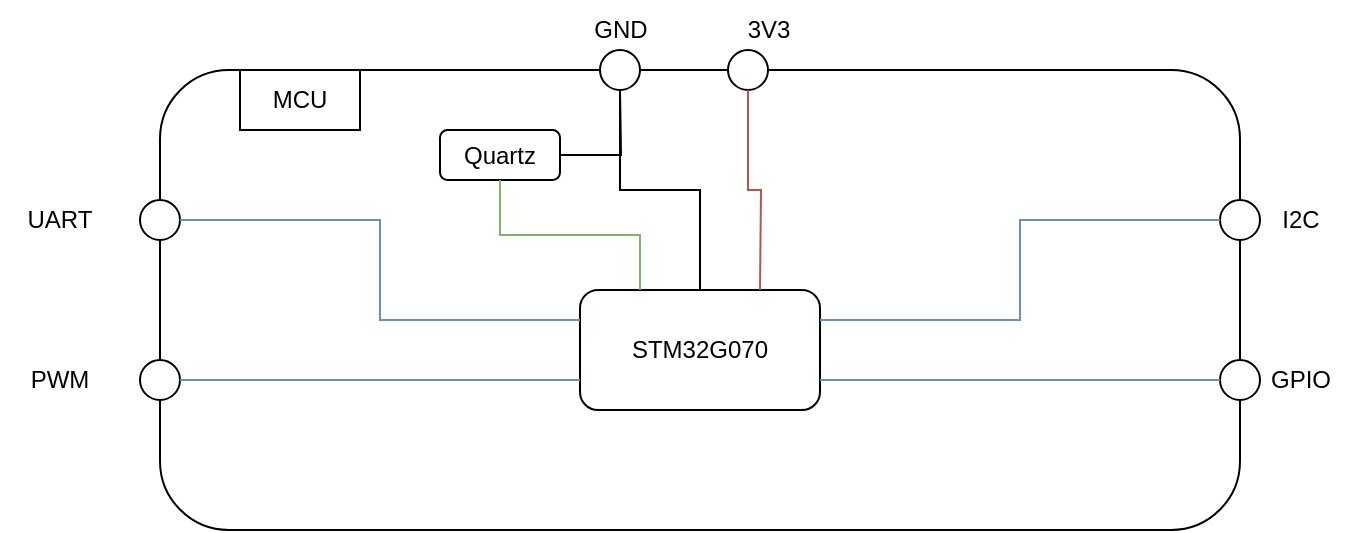 <mxfile version="20.3.7" type="device"><diagram id="bxUceeYkiXgRZtAMy-kw" name="Page-1"><mxGraphModel dx="626" dy="336" grid="1" gridSize="10" guides="1" tooltips="1" connect="1" arrows="1" fold="1" page="1" pageScale="1" pageWidth="827" pageHeight="1169" math="0" shadow="0"><root><mxCell id="0"/><mxCell id="1" parent="0"/><mxCell id="CrzzWc9IZ6LKD_mIIBYD-1" value="&lt;span style=&quot;color: rgba(0, 0, 0, 0); font-family: monospace; font-size: 0px; text-align: start;&quot;&gt;%3CmxGraphModel%3E%3Croot%3E%3CmxCell%20id%3D%220%22%2F%3E%3CmxCell%20id%3D%221%22%20parent%3D%220%22%2F%3E%3CmxCell%20id%3D%222%22%20value%3D%22%22%20style%3D%22rounded%3D1%3BwhiteSpace%3Dwrap%3Bhtml%3D1%3B%22%20vertex%3D%221%22%20parent%3D%221%22%3E%3CmxGeometry%20x%3D%22220%22%20y%3D%2250%22%20width%3D%22120%22%20height%3D%2260%22%20as%3D%22geometry%22%2F%3E%3C%2FmxCell%3E%3C%2Froot%3E%3C%2FmxGraphModel%3E&lt;/span&gt;" style="rounded=1;whiteSpace=wrap;html=1;backgroundOutline=0;" parent="1" vertex="1"><mxGeometry x="130" y="50" width="540" height="230" as="geometry"/></mxCell><mxCell id="CrzzWc9IZ6LKD_mIIBYD-2" value="MCU" style="rounded=0;whiteSpace=wrap;html=1;" parent="1" vertex="1"><mxGeometry x="170" y="50" width="60" height="30" as="geometry"/></mxCell><mxCell id="CrzzWc9IZ6LKD_mIIBYD-3" value="" style="ellipse;whiteSpace=wrap;html=1;aspect=fixed;" parent="1" vertex="1"><mxGeometry x="660" y="115" width="20" height="20" as="geometry"/></mxCell><mxCell id="CrzzWc9IZ6LKD_mIIBYD-4" value="" style="ellipse;whiteSpace=wrap;html=1;aspect=fixed;" parent="1" vertex="1"><mxGeometry x="660" y="195" width="20" height="20" as="geometry"/></mxCell><mxCell id="CrzzWc9IZ6LKD_mIIBYD-6" value="" style="ellipse;whiteSpace=wrap;html=1;aspect=fixed;" parent="1" vertex="1"><mxGeometry x="120" y="115" width="20" height="20" as="geometry"/></mxCell><mxCell id="CrzzWc9IZ6LKD_mIIBYD-7" value="" style="ellipse;whiteSpace=wrap;html=1;aspect=fixed;" parent="1" vertex="1"><mxGeometry x="120" y="195" width="20" height="20" as="geometry"/></mxCell><mxCell id="CrzzWc9IZ6LKD_mIIBYD-8" value="" style="ellipse;whiteSpace=wrap;html=1;aspect=fixed;" parent="1" vertex="1"><mxGeometry x="350" y="40" width="20" height="20" as="geometry"/></mxCell><mxCell id="CrzzWc9IZ6LKD_mIIBYD-9" value="" style="ellipse;whiteSpace=wrap;html=1;aspect=fixed;" parent="1" vertex="1"><mxGeometry x="414" y="40" width="20" height="20" as="geometry"/></mxCell><mxCell id="CrzzWc9IZ6LKD_mIIBYD-10" value="STM32G070" style="rounded=1;whiteSpace=wrap;html=1;" parent="1" vertex="1"><mxGeometry x="340" y="160" width="120" height="60" as="geometry"/></mxCell><mxCell id="CrzzWc9IZ6LKD_mIIBYD-12" value="" style="endArrow=none;html=1;rounded=0;entryX=0;entryY=0.5;entryDx=0;entryDy=0;exitX=1;exitY=0.75;exitDx=0;exitDy=0;edgeStyle=orthogonalEdgeStyle;fillColor=#dae8fc;strokeColor=#6c8ebf;" parent="1" source="CrzzWc9IZ6LKD_mIIBYD-10" target="CrzzWc9IZ6LKD_mIIBYD-4" edge="1"><mxGeometry width="50" height="50" relative="1" as="geometry"><mxPoint x="530" y="200" as="sourcePoint"/><mxPoint x="580" y="150" as="targetPoint"/></mxGeometry></mxCell><mxCell id="CrzzWc9IZ6LKD_mIIBYD-14" value="" style="endArrow=none;html=1;rounded=0;entryX=0;entryY=0.5;entryDx=0;entryDy=0;exitX=1;exitY=0.25;exitDx=0;exitDy=0;edgeStyle=orthogonalEdgeStyle;fillColor=#dae8fc;strokeColor=#6c8ebf;" parent="1" source="CrzzWc9IZ6LKD_mIIBYD-10" target="CrzzWc9IZ6LKD_mIIBYD-3" edge="1"><mxGeometry width="50" height="50" relative="1" as="geometry"><mxPoint x="530" y="200" as="sourcePoint"/><mxPoint x="580" y="150" as="targetPoint"/></mxGeometry></mxCell><mxCell id="CrzzWc9IZ6LKD_mIIBYD-15" value="I2C" style="text;html=1;align=center;verticalAlign=middle;resizable=0;points=[];autosize=1;strokeColor=none;fillColor=none;" parent="1" vertex="1"><mxGeometry x="680" y="110" width="40" height="30" as="geometry"/></mxCell><mxCell id="CrzzWc9IZ6LKD_mIIBYD-16" value="GPIO" style="text;html=1;align=center;verticalAlign=middle;resizable=0;points=[];autosize=1;strokeColor=none;fillColor=none;" parent="1" vertex="1"><mxGeometry x="675" y="190" width="50" height="30" as="geometry"/></mxCell><mxCell id="mvyUUggy7loiLQqpDqnN-1" value="UART" style="text;html=1;strokeColor=none;fillColor=none;align=center;verticalAlign=middle;whiteSpace=wrap;rounded=0;" vertex="1" parent="1"><mxGeometry x="50" y="110" width="60" height="30" as="geometry"/></mxCell><mxCell id="mvyUUggy7loiLQqpDqnN-2" value="PWM" style="text;html=1;strokeColor=none;fillColor=none;align=center;verticalAlign=middle;whiteSpace=wrap;rounded=0;" vertex="1" parent="1"><mxGeometry x="50" y="190" width="60" height="30" as="geometry"/></mxCell><mxCell id="mvyUUggy7loiLQqpDqnN-3" value="Quartz" style="rounded=1;whiteSpace=wrap;html=1;" vertex="1" parent="1"><mxGeometry x="270" y="80" width="60" height="25" as="geometry"/></mxCell><mxCell id="mvyUUggy7loiLQqpDqnN-4" value="GND" style="text;html=1;align=center;verticalAlign=middle;resizable=0;points=[];autosize=1;strokeColor=none;fillColor=none;" vertex="1" parent="1"><mxGeometry x="335" y="15" width="50" height="30" as="geometry"/></mxCell><mxCell id="mvyUUggy7loiLQqpDqnN-5" value="3V3" style="text;html=1;align=center;verticalAlign=middle;resizable=0;points=[];autosize=1;strokeColor=none;fillColor=none;" vertex="1" parent="1"><mxGeometry x="414" y="15" width="40" height="30" as="geometry"/></mxCell><mxCell id="mvyUUggy7loiLQqpDqnN-6" value="" style="endArrow=none;html=1;rounded=0;exitX=0;exitY=0.25;exitDx=0;exitDy=0;entryX=1;entryY=0.5;entryDx=0;entryDy=0;edgeStyle=orthogonalEdgeStyle;fillColor=#dae8fc;strokeColor=#6c8ebf;" edge="1" parent="1" source="CrzzWc9IZ6LKD_mIIBYD-10" target="CrzzWc9IZ6LKD_mIIBYD-6"><mxGeometry width="50" height="50" relative="1" as="geometry"><mxPoint x="360" y="130" as="sourcePoint"/><mxPoint x="410" y="80" as="targetPoint"/></mxGeometry></mxCell><mxCell id="mvyUUggy7loiLQqpDqnN-7" value="" style="endArrow=none;html=1;rounded=0;exitX=0;exitY=0.75;exitDx=0;exitDy=0;entryX=1;entryY=0.5;entryDx=0;entryDy=0;fillColor=#dae8fc;strokeColor=#6c8ebf;" edge="1" parent="1" source="CrzzWc9IZ6LKD_mIIBYD-10" target="CrzzWc9IZ6LKD_mIIBYD-7"><mxGeometry width="50" height="50" relative="1" as="geometry"><mxPoint x="360" y="130" as="sourcePoint"/><mxPoint x="410" y="80" as="targetPoint"/></mxGeometry></mxCell><mxCell id="mvyUUggy7loiLQqpDqnN-8" value="" style="endArrow=none;html=1;rounded=0;entryX=0.5;entryY=1;entryDx=0;entryDy=0;exitX=0.5;exitY=0;exitDx=0;exitDy=0;edgeStyle=orthogonalEdgeStyle;" edge="1" parent="1" source="CrzzWc9IZ6LKD_mIIBYD-10" target="CrzzWc9IZ6LKD_mIIBYD-8"><mxGeometry width="50" height="50" relative="1" as="geometry"><mxPoint x="360" y="130" as="sourcePoint"/><mxPoint x="410" y="80" as="targetPoint"/></mxGeometry></mxCell><mxCell id="mvyUUggy7loiLQqpDqnN-9" value="" style="endArrow=none;html=1;rounded=0;entryX=0.5;entryY=1;entryDx=0;entryDy=0;edgeStyle=orthogonalEdgeStyle;fillColor=#f8cecc;strokeColor=#b85450;" edge="1" parent="1" target="CrzzWc9IZ6LKD_mIIBYD-9"><mxGeometry width="50" height="50" relative="1" as="geometry"><mxPoint x="430" y="160" as="sourcePoint"/><mxPoint x="410" y="80" as="targetPoint"/></mxGeometry></mxCell><mxCell id="mvyUUggy7loiLQqpDqnN-10" value="" style="endArrow=none;html=1;rounded=0;exitX=1;exitY=0.5;exitDx=0;exitDy=0;edgeStyle=orthogonalEdgeStyle;" edge="1" parent="1" source="mvyUUggy7loiLQqpDqnN-3"><mxGeometry width="50" height="50" relative="1" as="geometry"><mxPoint x="290" y="160" as="sourcePoint"/><mxPoint x="360" y="60" as="targetPoint"/></mxGeometry></mxCell><mxCell id="mvyUUggy7loiLQqpDqnN-11" value="" style="endArrow=none;html=1;rounded=0;exitX=0.25;exitY=0;exitDx=0;exitDy=0;entryX=0.5;entryY=1;entryDx=0;entryDy=0;fillColor=#d5e8d4;strokeColor=#82b366;edgeStyle=orthogonalEdgeStyle;" edge="1" parent="1" source="CrzzWc9IZ6LKD_mIIBYD-10" target="mvyUUggy7loiLQqpDqnN-3"><mxGeometry width="50" height="50" relative="1" as="geometry"><mxPoint x="360" y="130" as="sourcePoint"/><mxPoint x="410" y="80" as="targetPoint"/></mxGeometry></mxCell></root></mxGraphModel></diagram></mxfile>